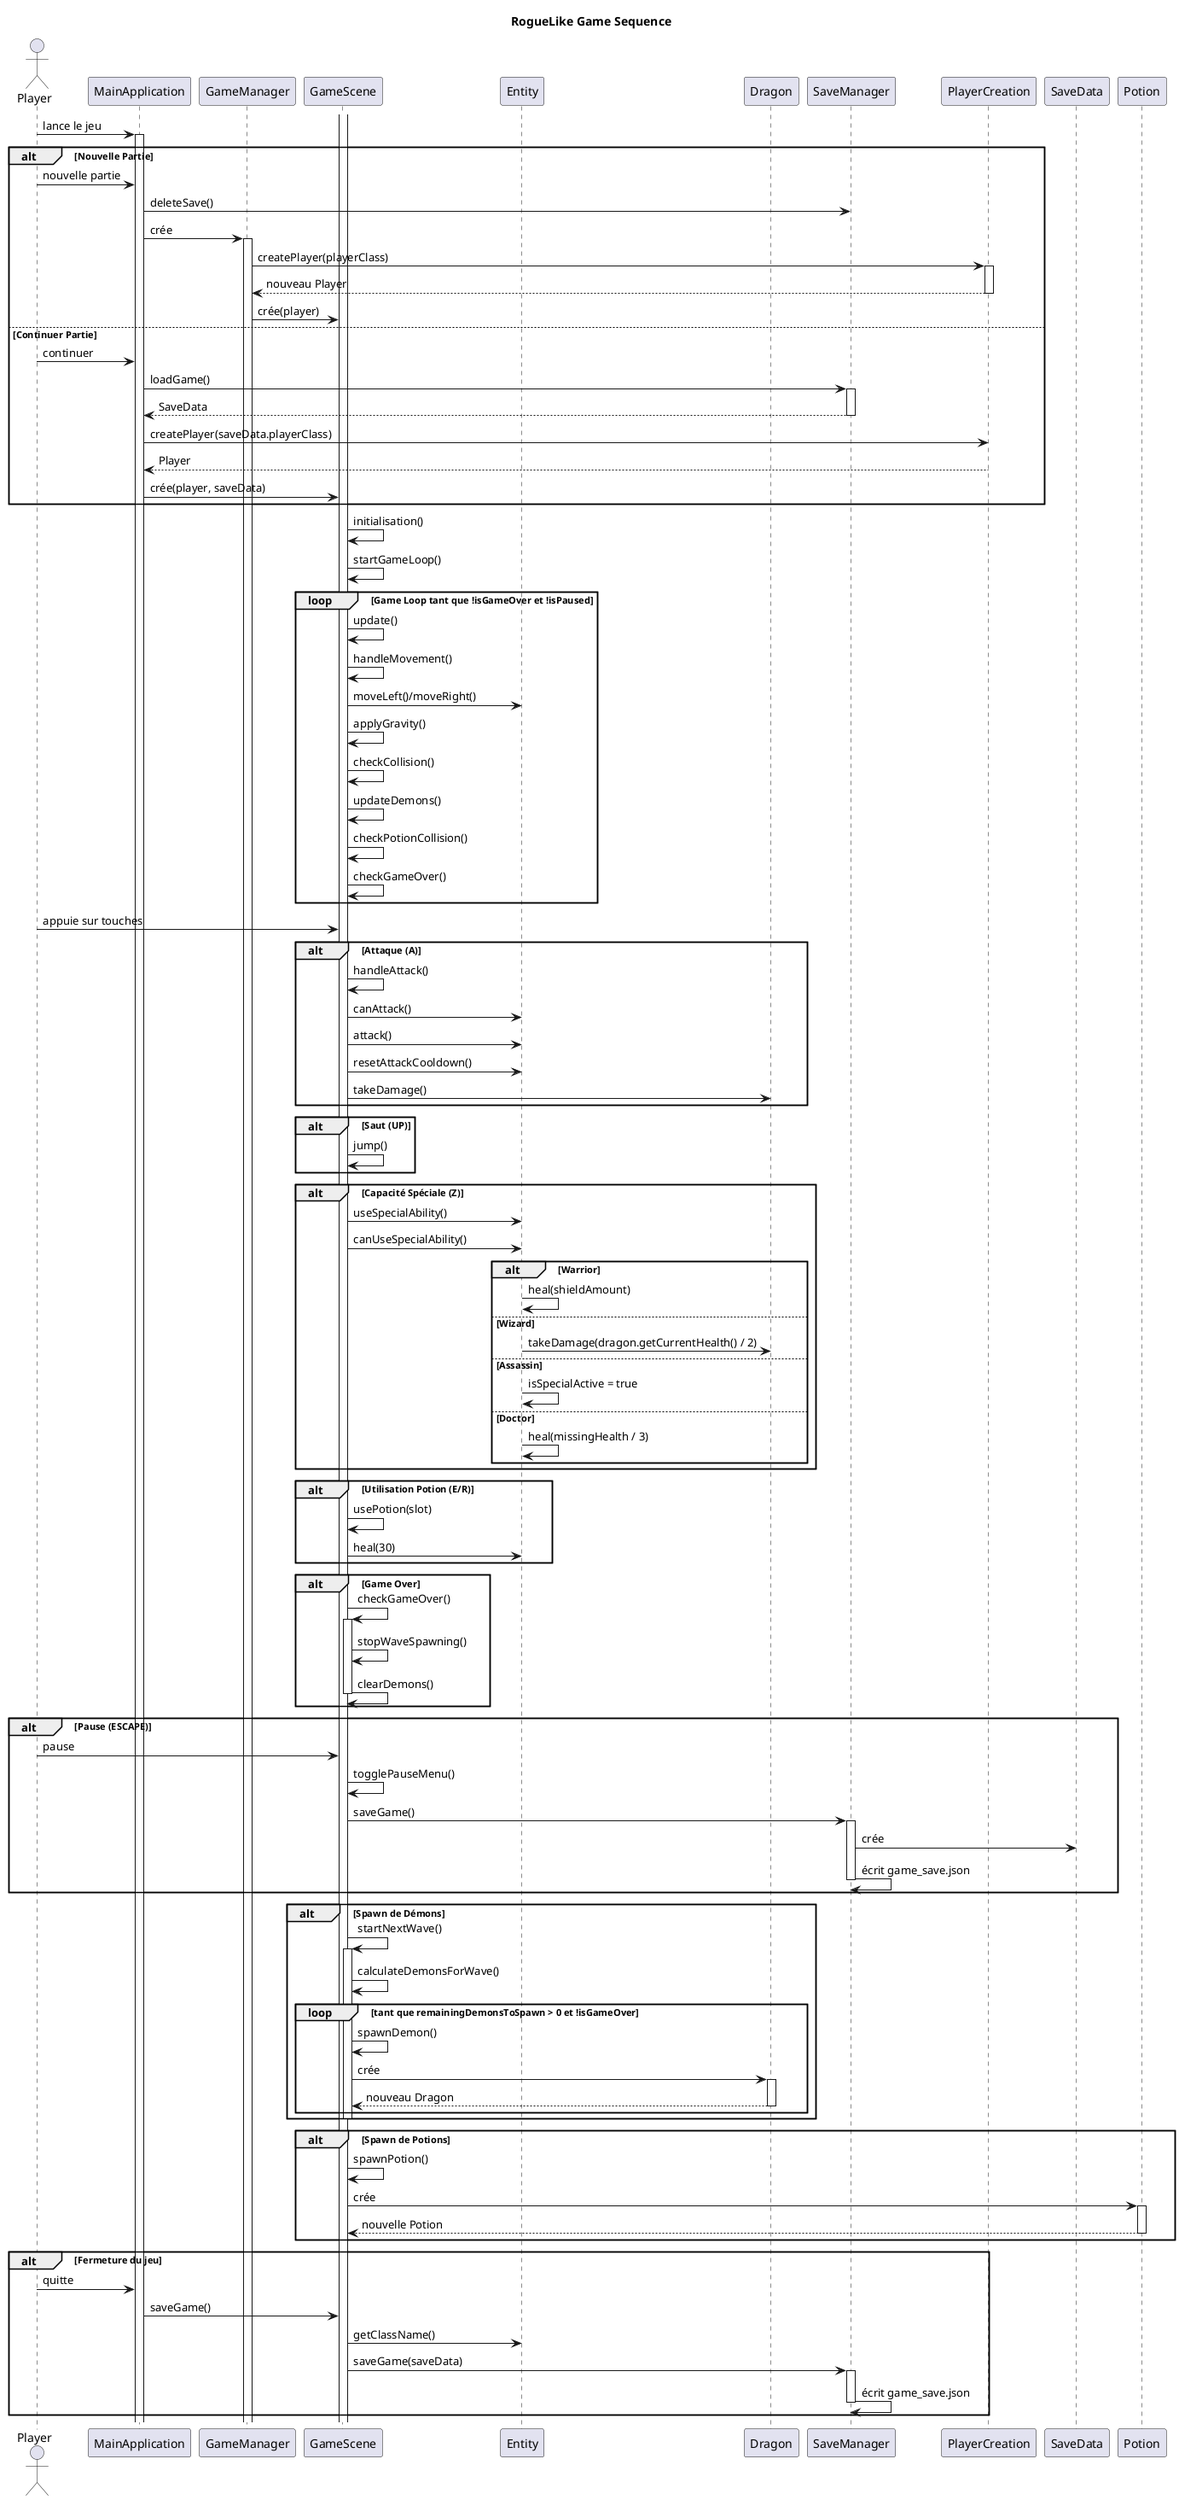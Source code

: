 @startuml
title RogueLike Game Sequence

actor Player
participant MainApplication
participant GameManager
participant GameScene
participant Entity
participant Dragon
participant SaveManager
participant PlayerCreation
participant SaveData
participant Potion

Player -> MainApplication: lance le jeu
activate MainApplication

alt Nouvelle Partie
    Player -> MainApplication: nouvelle partie
    MainApplication -> SaveManager: deleteSave()
    MainApplication -> GameManager: crée
    activate GameManager
    
    GameManager -> PlayerCreation: createPlayer(playerClass)
    activate PlayerCreation
    PlayerCreation --> GameManager: nouveau Player
    deactivate PlayerCreation
    
    GameManager -> GameScene: crée(player)
else Continuer Partie
    Player -> MainApplication: continuer
    MainApplication -> SaveManager: loadGame()
    activate SaveManager
    SaveManager --> MainApplication: SaveData
    deactivate SaveManager
    
    MainApplication -> PlayerCreation: createPlayer(saveData.playerClass)
    PlayerCreation --> MainApplication: Player
    MainApplication -> GameScene: crée(player, saveData)
end

activate GameScene
GameScene -> GameScene: initialisation()
GameScene -> GameScene: startGameLoop()

loop Game Loop tant que !isGameOver et !isPaused
    GameScene -> GameScene: update()
    GameScene -> GameScene: handleMovement()
    GameScene -> Entity: moveLeft()/moveRight()
    GameScene -> GameScene: applyGravity()
    GameScene -> GameScene: checkCollision()
    GameScene -> GameScene: updateDemons()
    GameScene -> GameScene: checkPotionCollision()
    GameScene -> GameScene: checkGameOver()
end

Player -> GameScene: appuie sur touches
alt Attaque (A)
    GameScene -> GameScene: handleAttack()
    GameScene -> Entity: canAttack()
    GameScene -> Entity: attack()
    GameScene -> Entity: resetAttackCooldown()
    GameScene -> Dragon: takeDamage()
end

alt Saut (UP)
    GameScene -> GameScene: jump()
end

alt Capacité Spéciale (Z)
    GameScene -> Entity: useSpecialAbility()
    GameScene -> Entity: canUseSpecialAbility()
    alt Warrior
        Entity -> Entity: heal(shieldAmount)
    else Wizard
        Entity -> Dragon: takeDamage(dragon.getCurrentHealth() / 2)
    else Assassin
        Entity -> Entity: isSpecialActive = true
    else Doctor
        Entity -> Entity: heal(missingHealth / 3)
    end
end

alt Utilisation Potion (E/R)
    GameScene -> GameScene: usePotion(slot)
    GameScene -> Entity: heal(30)
end

alt Game Over
    GameScene -> GameScene: checkGameOver()
    activate GameScene
    GameScene -> GameScene: stopWaveSpawning()
    GameScene -> GameScene: clearDemons()
    deactivate GameScene
end

alt Pause (ESCAPE)
    Player -> GameScene: pause
    GameScene -> GameScene: togglePauseMenu()
    GameScene -> SaveManager: saveGame()
    activate SaveManager
    SaveManager -> SaveData: crée
    SaveManager -> SaveManager: écrit game_save.json
    deactivate SaveManager
end

alt Spawn de Démons
    GameScene -> GameScene: startNextWave()
    activate GameScene
    GameScene -> GameScene: calculateDemonsForWave()
    loop tant que remainingDemonsToSpawn > 0 et !isGameOver
        GameScene -> GameScene: spawnDemon()
        GameScene -> Dragon: crée
        activate Dragon
        Dragon --> GameScene: nouveau Dragon
        deactivate Dragon
    end
    deactivate GameScene
end

alt Spawn de Potions
    GameScene -> GameScene: spawnPotion()
    GameScene -> Potion: crée
    activate Potion
    Potion --> GameScene: nouvelle Potion
    deactivate Potion
end

alt Fermeture du jeu
    Player -> MainApplication: quitte
    MainApplication -> GameScene: saveGame()
    GameScene -> Entity: getClassName()
    GameScene -> SaveManager: saveGame(saveData)
    activate SaveManager
    SaveManager -> SaveManager: écrit game_save.json
    deactivate SaveManager
end

@enduml